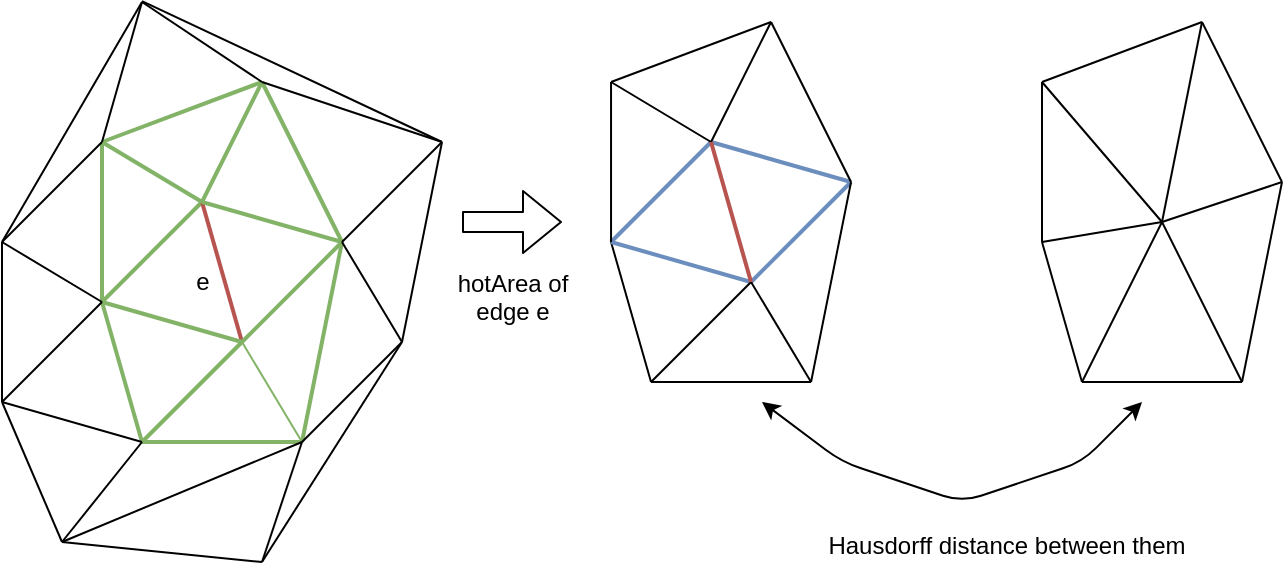 <mxfile version="12.4.3" type="device" pages="1"><diagram id="OtisUb0ZOp1P45LpUsh9" name="Page-1"><mxGraphModel dx="941" dy="542" grid="1" gridSize="10" guides="1" tooltips="1" connect="1" arrows="1" fold="1" page="1" pageScale="1" pageWidth="850" pageHeight="1100" math="0" shadow="0"><root><mxCell id="0"/><mxCell id="1" parent="0"/><mxCell id="ixmn0DMTuSlrZ6-VOqdR-1" value="" style="endArrow=none;html=1;strokeColor=#82b366;strokeWidth=2;fillColor=#d5e8d4;" parent="1" edge="1"><mxGeometry width="50" height="50" relative="1" as="geometry"><mxPoint x="110" y="200" as="sourcePoint"/><mxPoint x="160" y="150" as="targetPoint"/></mxGeometry></mxCell><mxCell id="ixmn0DMTuSlrZ6-VOqdR-2" value="" style="endArrow=none;html=1;fillColor=#f8cecc;strokeColor=#b85450;strokeWidth=2;" parent="1" edge="1"><mxGeometry width="50" height="50" relative="1" as="geometry"><mxPoint x="180" y="220" as="sourcePoint"/><mxPoint x="160" y="150" as="targetPoint"/></mxGeometry></mxCell><mxCell id="ixmn0DMTuSlrZ6-VOqdR-4" value="" style="endArrow=none;html=1;fillColor=#d5e8d4;strokeColor=#82b366;strokeWidth=2;" parent="1" edge="1"><mxGeometry width="50" height="50" relative="1" as="geometry"><mxPoint x="180" y="220" as="sourcePoint"/><mxPoint x="230" y="170" as="targetPoint"/></mxGeometry></mxCell><mxCell id="ixmn0DMTuSlrZ6-VOqdR-5" value="" style="endArrow=none;html=1;fillColor=#d5e8d4;strokeColor=#82b366;strokeWidth=2;" parent="1" edge="1"><mxGeometry width="50" height="50" relative="1" as="geometry"><mxPoint x="130" y="270" as="sourcePoint"/><mxPoint x="110" y="200" as="targetPoint"/></mxGeometry></mxCell><mxCell id="ixmn0DMTuSlrZ6-VOqdR-6" value="" style="endArrow=none;html=1;fillColor=#d5e8d4;strokeColor=#82b366;strokeWidth=2;" parent="1" edge="1"><mxGeometry width="50" height="50" relative="1" as="geometry"><mxPoint x="110" y="200" as="sourcePoint"/><mxPoint x="180" y="220" as="targetPoint"/></mxGeometry></mxCell><mxCell id="ixmn0DMTuSlrZ6-VOqdR-7" value="" style="endArrow=none;html=1;fillColor=#d5e8d4;strokeColor=#82b366;strokeWidth=2;" parent="1" edge="1"><mxGeometry width="50" height="50" relative="1" as="geometry"><mxPoint x="130" y="270" as="sourcePoint"/><mxPoint x="210" y="270" as="targetPoint"/></mxGeometry></mxCell><mxCell id="ixmn0DMTuSlrZ6-VOqdR-8" value="" style="endArrow=none;html=1;fillColor=#d5e8d4;strokeColor=#82b366;strokeWidth=2;" parent="1" edge="1"><mxGeometry width="50" height="50" relative="1" as="geometry"><mxPoint x="130" y="270" as="sourcePoint"/><mxPoint x="180" y="220" as="targetPoint"/></mxGeometry></mxCell><mxCell id="ixmn0DMTuSlrZ6-VOqdR-9" value="" style="endArrow=none;html=1;fillColor=#d5e8d4;strokeColor=#82b366;strokeWidth=2;" parent="1" edge="1"><mxGeometry width="50" height="50" relative="1" as="geometry"><mxPoint x="160" y="150" as="sourcePoint"/><mxPoint x="230" y="170" as="targetPoint"/></mxGeometry></mxCell><mxCell id="ixmn0DMTuSlrZ6-VOqdR-10" value="" style="endArrow=none;html=1;fillColor=#d5e8d4;strokeColor=#82b366;" parent="1" edge="1"><mxGeometry width="50" height="50" relative="1" as="geometry"><mxPoint x="180" y="220" as="sourcePoint"/><mxPoint x="210" y="270" as="targetPoint"/></mxGeometry></mxCell><mxCell id="ixmn0DMTuSlrZ6-VOqdR-12" value="" style="endArrow=none;html=1;fillColor=#d5e8d4;strokeColor=#82b366;strokeWidth=2;" parent="1" edge="1"><mxGeometry width="50" height="50" relative="1" as="geometry"><mxPoint x="110" y="120" as="sourcePoint"/><mxPoint x="110" y="200" as="targetPoint"/></mxGeometry></mxCell><mxCell id="ixmn0DMTuSlrZ6-VOqdR-13" value="" style="endArrow=none;html=1;fillColor=#d5e8d4;strokeColor=#82b366;strokeWidth=2;" parent="1" edge="1"><mxGeometry width="50" height="50" relative="1" as="geometry"><mxPoint x="110" y="120" as="sourcePoint"/><mxPoint x="160" y="150" as="targetPoint"/></mxGeometry></mxCell><mxCell id="ixmn0DMTuSlrZ6-VOqdR-14" value="" style="endArrow=none;html=1;fillColor=#d5e8d4;strokeColor=#82b366;strokeWidth=2;" parent="1" edge="1"><mxGeometry width="50" height="50" relative="1" as="geometry"><mxPoint x="110" y="120" as="sourcePoint"/><mxPoint x="190" y="90" as="targetPoint"/></mxGeometry></mxCell><mxCell id="ixmn0DMTuSlrZ6-VOqdR-15" value="" style="endArrow=none;html=1;fillColor=#d5e8d4;strokeColor=#82b366;strokeWidth=2;" parent="1" edge="1"><mxGeometry width="50" height="50" relative="1" as="geometry"><mxPoint x="160" y="150" as="sourcePoint"/><mxPoint x="190" y="90" as="targetPoint"/></mxGeometry></mxCell><mxCell id="ixmn0DMTuSlrZ6-VOqdR-18" value="" style="endArrow=none;html=1;fillColor=#d5e8d4;strokeColor=#82b366;strokeWidth=2;" parent="1" edge="1"><mxGeometry width="50" height="50" relative="1" as="geometry"><mxPoint x="190" y="90" as="sourcePoint"/><mxPoint x="230" y="170" as="targetPoint"/></mxGeometry></mxCell><mxCell id="ixmn0DMTuSlrZ6-VOqdR-19" value="" style="endArrow=none;html=1;fillColor=#d5e8d4;strokeColor=#82b366;strokeWidth=2;" parent="1" edge="1"><mxGeometry width="50" height="50" relative="1" as="geometry"><mxPoint x="210" y="270" as="sourcePoint"/><mxPoint x="230" y="170" as="targetPoint"/></mxGeometry></mxCell><mxCell id="ixmn0DMTuSlrZ6-VOqdR-20" value="" style="endArrow=none;html=1;" parent="1" edge="1"><mxGeometry width="50" height="50" relative="1" as="geometry"><mxPoint x="600" y="240" as="sourcePoint"/><mxPoint x="580" y="170" as="targetPoint"/></mxGeometry></mxCell><mxCell id="ixmn0DMTuSlrZ6-VOqdR-21" value="" style="endArrow=none;html=1;" parent="1" edge="1"><mxGeometry width="50" height="50" relative="1" as="geometry"><mxPoint x="600" y="240" as="sourcePoint"/><mxPoint x="680" y="240" as="targetPoint"/></mxGeometry></mxCell><mxCell id="ixmn0DMTuSlrZ6-VOqdR-22" value="" style="endArrow=none;html=1;" parent="1" edge="1"><mxGeometry width="50" height="50" relative="1" as="geometry"><mxPoint x="580" y="90" as="sourcePoint"/><mxPoint x="580" y="170" as="targetPoint"/></mxGeometry></mxCell><mxCell id="ixmn0DMTuSlrZ6-VOqdR-23" value="" style="endArrow=none;html=1;" parent="1" edge="1"><mxGeometry width="50" height="50" relative="1" as="geometry"><mxPoint x="580" y="90" as="sourcePoint"/><mxPoint x="660" y="60" as="targetPoint"/></mxGeometry></mxCell><mxCell id="ixmn0DMTuSlrZ6-VOqdR-24" value="" style="endArrow=none;html=1;" parent="1" edge="1"><mxGeometry width="50" height="50" relative="1" as="geometry"><mxPoint x="660" y="60" as="sourcePoint"/><mxPoint x="700" y="140" as="targetPoint"/></mxGeometry></mxCell><mxCell id="ixmn0DMTuSlrZ6-VOqdR-25" value="" style="endArrow=none;html=1;" parent="1" edge="1"><mxGeometry width="50" height="50" relative="1" as="geometry"><mxPoint x="680" y="240" as="sourcePoint"/><mxPoint x="700" y="140" as="targetPoint"/></mxGeometry></mxCell><mxCell id="ixmn0DMTuSlrZ6-VOqdR-39" value="" style="endArrow=none;html=1;" parent="1" edge="1"><mxGeometry width="50" height="50" relative="1" as="geometry"><mxPoint x="580" y="170" as="sourcePoint"/><mxPoint x="640" y="160" as="targetPoint"/></mxGeometry></mxCell><mxCell id="ixmn0DMTuSlrZ6-VOqdR-40" value="" style="endArrow=none;html=1;" parent="1" edge="1"><mxGeometry width="50" height="50" relative="1" as="geometry"><mxPoint x="600" y="240" as="sourcePoint"/><mxPoint x="640" y="160" as="targetPoint"/></mxGeometry></mxCell><mxCell id="ixmn0DMTuSlrZ6-VOqdR-41" value="" style="endArrow=none;html=1;" parent="1" edge="1"><mxGeometry width="50" height="50" relative="1" as="geometry"><mxPoint x="640" y="160" as="sourcePoint"/><mxPoint x="700" y="140" as="targetPoint"/></mxGeometry></mxCell><mxCell id="ixmn0DMTuSlrZ6-VOqdR-42" value="" style="endArrow=none;html=1;" parent="1" edge="1"><mxGeometry width="50" height="50" relative="1" as="geometry"><mxPoint x="640" y="160" as="sourcePoint"/><mxPoint x="680" y="240" as="targetPoint"/></mxGeometry></mxCell><mxCell id="ixmn0DMTuSlrZ6-VOqdR-43" value="" style="endArrow=none;html=1;" parent="1" edge="1"><mxGeometry width="50" height="50" relative="1" as="geometry"><mxPoint x="580" y="90" as="sourcePoint"/><mxPoint x="640" y="160" as="targetPoint"/></mxGeometry></mxCell><mxCell id="ixmn0DMTuSlrZ6-VOqdR-44" value="" style="endArrow=none;html=1;" parent="1" edge="1"><mxGeometry width="50" height="50" relative="1" as="geometry"><mxPoint x="640" y="160" as="sourcePoint"/><mxPoint x="660" y="60" as="targetPoint"/></mxGeometry></mxCell><mxCell id="tf1X9kf336rzFC1W1ZZ1-1" value="" style="endArrow=none;html=1;" edge="1" parent="1"><mxGeometry width="50" height="50" relative="1" as="geometry"><mxPoint x="110" y="120" as="sourcePoint"/><mxPoint x="130" y="50" as="targetPoint"/></mxGeometry></mxCell><mxCell id="tf1X9kf336rzFC1W1ZZ1-2" value="" style="endArrow=none;html=1;" edge="1" parent="1"><mxGeometry width="50" height="50" relative="1" as="geometry"><mxPoint x="60" y="250" as="sourcePoint"/><mxPoint x="110" y="200" as="targetPoint"/></mxGeometry></mxCell><mxCell id="tf1X9kf336rzFC1W1ZZ1-3" value="" style="endArrow=none;html=1;" edge="1" parent="1"><mxGeometry width="50" height="50" relative="1" as="geometry"><mxPoint x="60" y="250" as="sourcePoint"/><mxPoint x="130" y="270" as="targetPoint"/></mxGeometry></mxCell><mxCell id="tf1X9kf336rzFC1W1ZZ1-4" value="" style="endArrow=none;html=1;" edge="1" parent="1"><mxGeometry width="50" height="50" relative="1" as="geometry"><mxPoint x="60" y="170" as="sourcePoint"/><mxPoint x="110" y="120" as="targetPoint"/></mxGeometry></mxCell><mxCell id="tf1X9kf336rzFC1W1ZZ1-5" value="" style="endArrow=none;html=1;" edge="1" parent="1"><mxGeometry width="50" height="50" relative="1" as="geometry"><mxPoint x="60" y="170" as="sourcePoint"/><mxPoint x="60" y="250" as="targetPoint"/></mxGeometry></mxCell><mxCell id="tf1X9kf336rzFC1W1ZZ1-6" value="" style="endArrow=none;html=1;" edge="1" parent="1"><mxGeometry width="50" height="50" relative="1" as="geometry"><mxPoint x="60" y="170" as="sourcePoint"/><mxPoint x="110" y="200" as="targetPoint"/></mxGeometry></mxCell><mxCell id="tf1X9kf336rzFC1W1ZZ1-7" value="" style="endArrow=none;html=1;" edge="1" parent="1"><mxGeometry width="50" height="50" relative="1" as="geometry"><mxPoint x="130" y="50" as="sourcePoint"/><mxPoint x="190" y="90" as="targetPoint"/></mxGeometry></mxCell><mxCell id="tf1X9kf336rzFC1W1ZZ1-8" value="" style="endArrow=none;html=1;" edge="1" parent="1"><mxGeometry width="50" height="50" relative="1" as="geometry"><mxPoint x="60" y="170" as="sourcePoint"/><mxPoint x="130" y="50" as="targetPoint"/></mxGeometry></mxCell><mxCell id="tf1X9kf336rzFC1W1ZZ1-9" value="" style="endArrow=none;html=1;" edge="1" parent="1"><mxGeometry width="50" height="50" relative="1" as="geometry"><mxPoint x="210" y="270" as="sourcePoint"/><mxPoint x="260" y="220" as="targetPoint"/></mxGeometry></mxCell><mxCell id="tf1X9kf336rzFC1W1ZZ1-10" value="" style="endArrow=none;html=1;" edge="1" parent="1"><mxGeometry width="50" height="50" relative="1" as="geometry"><mxPoint x="230" y="170" as="sourcePoint"/><mxPoint x="260" y="220" as="targetPoint"/></mxGeometry></mxCell><mxCell id="tf1X9kf336rzFC1W1ZZ1-11" value="" style="endArrow=none;html=1;" edge="1" parent="1"><mxGeometry width="50" height="50" relative="1" as="geometry"><mxPoint x="230" y="170" as="sourcePoint"/><mxPoint x="280" y="120" as="targetPoint"/></mxGeometry></mxCell><mxCell id="tf1X9kf336rzFC1W1ZZ1-12" value="" style="endArrow=none;html=1;" edge="1" parent="1"><mxGeometry width="50" height="50" relative="1" as="geometry"><mxPoint x="260" y="220" as="sourcePoint"/><mxPoint x="280" y="120" as="targetPoint"/></mxGeometry></mxCell><mxCell id="tf1X9kf336rzFC1W1ZZ1-13" value="" style="endArrow=none;html=1;" edge="1" parent="1"><mxGeometry width="50" height="50" relative="1" as="geometry"><mxPoint x="190" y="90" as="sourcePoint"/><mxPoint x="280" y="120" as="targetPoint"/></mxGeometry></mxCell><mxCell id="tf1X9kf336rzFC1W1ZZ1-14" value="" style="endArrow=none;html=1;" edge="1" parent="1"><mxGeometry width="50" height="50" relative="1" as="geometry"><mxPoint x="130" y="49.57" as="sourcePoint"/><mxPoint x="280" y="120" as="targetPoint"/></mxGeometry></mxCell><mxCell id="tf1X9kf336rzFC1W1ZZ1-15" value="" style="endArrow=none;html=1;" edge="1" parent="1"><mxGeometry width="50" height="50" relative="1" as="geometry"><mxPoint x="190" y="330" as="sourcePoint"/><mxPoint x="210" y="270" as="targetPoint"/></mxGeometry></mxCell><mxCell id="tf1X9kf336rzFC1W1ZZ1-16" value="" style="endArrow=none;html=1;" edge="1" parent="1"><mxGeometry width="50" height="50" relative="1" as="geometry"><mxPoint x="190" y="330" as="sourcePoint"/><mxPoint x="260" y="220" as="targetPoint"/></mxGeometry></mxCell><mxCell id="tf1X9kf336rzFC1W1ZZ1-17" value="" style="endArrow=none;html=1;" edge="1" parent="1"><mxGeometry width="50" height="50" relative="1" as="geometry"><mxPoint x="90" y="320" as="sourcePoint"/><mxPoint x="190" y="330" as="targetPoint"/></mxGeometry></mxCell><mxCell id="tf1X9kf336rzFC1W1ZZ1-18" value="" style="endArrow=none;html=1;" edge="1" parent="1"><mxGeometry width="50" height="50" relative="1" as="geometry"><mxPoint x="90" y="320" as="sourcePoint"/><mxPoint x="210" y="270" as="targetPoint"/></mxGeometry></mxCell><mxCell id="tf1X9kf336rzFC1W1ZZ1-19" value="" style="endArrow=none;html=1;" edge="1" parent="1"><mxGeometry width="50" height="50" relative="1" as="geometry"><mxPoint x="60" y="250" as="sourcePoint"/><mxPoint x="90" y="320" as="targetPoint"/></mxGeometry></mxCell><mxCell id="tf1X9kf336rzFC1W1ZZ1-20" value="" style="endArrow=none;html=1;" edge="1" parent="1"><mxGeometry width="50" height="50" relative="1" as="geometry"><mxPoint x="90" y="320" as="sourcePoint"/><mxPoint x="130" y="270" as="targetPoint"/></mxGeometry></mxCell><mxCell id="tf1X9kf336rzFC1W1ZZ1-22" value="" style="endArrow=none;html=1;strokeColor=#6c8ebf;strokeWidth=2;fillColor=#dae8fc;" edge="1" parent="1"><mxGeometry width="50" height="50" relative="1" as="geometry"><mxPoint x="364.52" y="170.0" as="sourcePoint"/><mxPoint x="414.52" y="120" as="targetPoint"/></mxGeometry></mxCell><mxCell id="tf1X9kf336rzFC1W1ZZ1-23" value="" style="endArrow=none;html=1;fillColor=#dae8fc;strokeColor=#6c8ebf;strokeWidth=2;" edge="1" parent="1"><mxGeometry width="50" height="50" relative="1" as="geometry"><mxPoint x="434.52" y="190.0" as="sourcePoint"/><mxPoint x="484.52" y="140.0" as="targetPoint"/></mxGeometry></mxCell><mxCell id="tf1X9kf336rzFC1W1ZZ1-24" value="" style="endArrow=none;html=1;fillColor=#d5e8d4;strokeColor=#000000;" edge="1" parent="1"><mxGeometry width="50" height="50" relative="1" as="geometry"><mxPoint x="384.52" y="240.0" as="sourcePoint"/><mxPoint x="364.52" y="170.0" as="targetPoint"/></mxGeometry></mxCell><mxCell id="tf1X9kf336rzFC1W1ZZ1-25" value="" style="endArrow=none;html=1;fillColor=#dae8fc;strokeColor=#6c8ebf;strokeWidth=2;" edge="1" parent="1"><mxGeometry width="50" height="50" relative="1" as="geometry"><mxPoint x="364.52" y="170.0" as="sourcePoint"/><mxPoint x="434.52" y="190.0" as="targetPoint"/></mxGeometry></mxCell><mxCell id="tf1X9kf336rzFC1W1ZZ1-26" value="" style="endArrow=none;html=1;fillColor=#dae8fc;strokeColor=#6c8ebf;strokeWidth=2;" edge="1" parent="1"><mxGeometry width="50" height="50" relative="1" as="geometry"><mxPoint x="414.52" y="120" as="sourcePoint"/><mxPoint x="484.52" y="140.0" as="targetPoint"/></mxGeometry></mxCell><mxCell id="tf1X9kf336rzFC1W1ZZ1-27" value="" style="endArrow=none;html=1;fillColor=#d5e8d4;strokeColor=#000000;" edge="1" parent="1"><mxGeometry width="50" height="50" relative="1" as="geometry"><mxPoint x="434.52" y="190.0" as="sourcePoint"/><mxPoint x="464.52" y="240.0" as="targetPoint"/></mxGeometry></mxCell><mxCell id="tf1X9kf336rzFC1W1ZZ1-28" value="" style="endArrow=none;html=1;fillColor=#d5e8d4;strokeColor=#000000;" edge="1" parent="1"><mxGeometry width="50" height="50" relative="1" as="geometry"><mxPoint x="364.52" y="90" as="sourcePoint"/><mxPoint x="364.52" y="170.0" as="targetPoint"/></mxGeometry></mxCell><mxCell id="tf1X9kf336rzFC1W1ZZ1-29" value="" style="endArrow=none;html=1;fillColor=#d5e8d4;strokeColor=#000000;" edge="1" parent="1"><mxGeometry width="50" height="50" relative="1" as="geometry"><mxPoint x="364.52" y="90" as="sourcePoint"/><mxPoint x="414.52" y="120" as="targetPoint"/></mxGeometry></mxCell><mxCell id="tf1X9kf336rzFC1W1ZZ1-30" value="" style="endArrow=none;html=1;fillColor=#d5e8d4;strokeColor=#000000;" edge="1" parent="1"><mxGeometry width="50" height="50" relative="1" as="geometry"><mxPoint x="364.52" y="90" as="sourcePoint"/><mxPoint x="444.52" y="60" as="targetPoint"/></mxGeometry></mxCell><mxCell id="tf1X9kf336rzFC1W1ZZ1-31" value="" style="endArrow=none;html=1;fillColor=#d5e8d4;strokeColor=#000000;" edge="1" parent="1"><mxGeometry width="50" height="50" relative="1" as="geometry"><mxPoint x="414.52" y="120" as="sourcePoint"/><mxPoint x="444.52" y="60" as="targetPoint"/></mxGeometry></mxCell><mxCell id="tf1X9kf336rzFC1W1ZZ1-32" value="" style="endArrow=none;html=1;fillColor=#d5e8d4;strokeColor=#000000;" edge="1" parent="1"><mxGeometry width="50" height="50" relative="1" as="geometry"><mxPoint x="444.52" y="60" as="sourcePoint"/><mxPoint x="484.52" y="140.0" as="targetPoint"/></mxGeometry></mxCell><mxCell id="tf1X9kf336rzFC1W1ZZ1-33" value="" style="endArrow=none;html=1;fillColor=#d5e8d4;strokeColor=#000000;" edge="1" parent="1"><mxGeometry width="50" height="50" relative="1" as="geometry"><mxPoint x="464.52" y="240.0" as="sourcePoint"/><mxPoint x="484.52" y="140.0" as="targetPoint"/></mxGeometry></mxCell><mxCell id="tf1X9kf336rzFC1W1ZZ1-34" value="" style="endArrow=none;html=1;fillColor=#d5e8d4;strokeColor=#000000;" edge="1" parent="1"><mxGeometry width="50" height="50" relative="1" as="geometry"><mxPoint x="384.52" y="240.0" as="sourcePoint"/><mxPoint x="464.52" y="240.0" as="targetPoint"/></mxGeometry></mxCell><mxCell id="tf1X9kf336rzFC1W1ZZ1-35" value="" style="endArrow=none;html=1;fillColor=#d5e8d4;strokeColor=#000000;" edge="1" parent="1"><mxGeometry width="50" height="50" relative="1" as="geometry"><mxPoint x="384.52" y="240.0" as="sourcePoint"/><mxPoint x="434.52" y="190.0" as="targetPoint"/></mxGeometry></mxCell><mxCell id="tf1X9kf336rzFC1W1ZZ1-36" value="" style="endArrow=none;html=1;fillColor=#f8cecc;strokeColor=#b85450;strokeWidth=2;" edge="1" parent="1"><mxGeometry width="50" height="50" relative="1" as="geometry"><mxPoint x="434.52" y="190.0" as="sourcePoint"/><mxPoint x="414.52" y="120" as="targetPoint"/></mxGeometry></mxCell><mxCell id="tf1X9kf336rzFC1W1ZZ1-38" value="" style="shape=flexArrow;endArrow=classic;html=1;strokeColor=#000000;strokeWidth=1;" edge="1" parent="1"><mxGeometry width="50" height="50" relative="1" as="geometry"><mxPoint x="290" y="160" as="sourcePoint"/><mxPoint x="340" y="160" as="targetPoint"/></mxGeometry></mxCell><mxCell id="tf1X9kf336rzFC1W1ZZ1-39" value="&lt;div&gt;hotArea of &lt;br&gt;&lt;/div&gt;&lt;div&gt;edge e&lt;/div&gt;&lt;div&gt;&lt;br&gt;&lt;/div&gt;" style="text;html=1;align=center;verticalAlign=middle;resizable=0;points=[];;autosize=1;" vertex="1" parent="1"><mxGeometry x="280" y="180" width="70" height="50" as="geometry"/></mxCell><mxCell id="tf1X9kf336rzFC1W1ZZ1-40" value="e" style="text;html=1;align=center;verticalAlign=middle;resizable=0;points=[];;autosize=1;" vertex="1" parent="1"><mxGeometry x="150" y="180" width="20" height="20" as="geometry"/></mxCell><mxCell id="tf1X9kf336rzFC1W1ZZ1-41" value="" style="endArrow=classic;startArrow=classic;html=1;strokeColor=#000000;strokeWidth=1;" edge="1" parent="1"><mxGeometry width="50" height="50" relative="1" as="geometry"><mxPoint x="440" y="250" as="sourcePoint"/><mxPoint x="630" y="250" as="targetPoint"/><Array as="points"><mxPoint x="480" y="280"/><mxPoint x="540" y="300"/><mxPoint x="600" y="280"/></Array></mxGeometry></mxCell><mxCell id="tf1X9kf336rzFC1W1ZZ1-42" value="&lt;span&gt;Hausdorff distance between them&lt;br&gt;&lt;/span&gt;" style="text;html=1;align=center;verticalAlign=middle;resizable=0;points=[];;autosize=1;" vertex="1" parent="1"><mxGeometry x="467" y="312" width="190" height="20" as="geometry"/></mxCell></root></mxGraphModel></diagram></mxfile>
